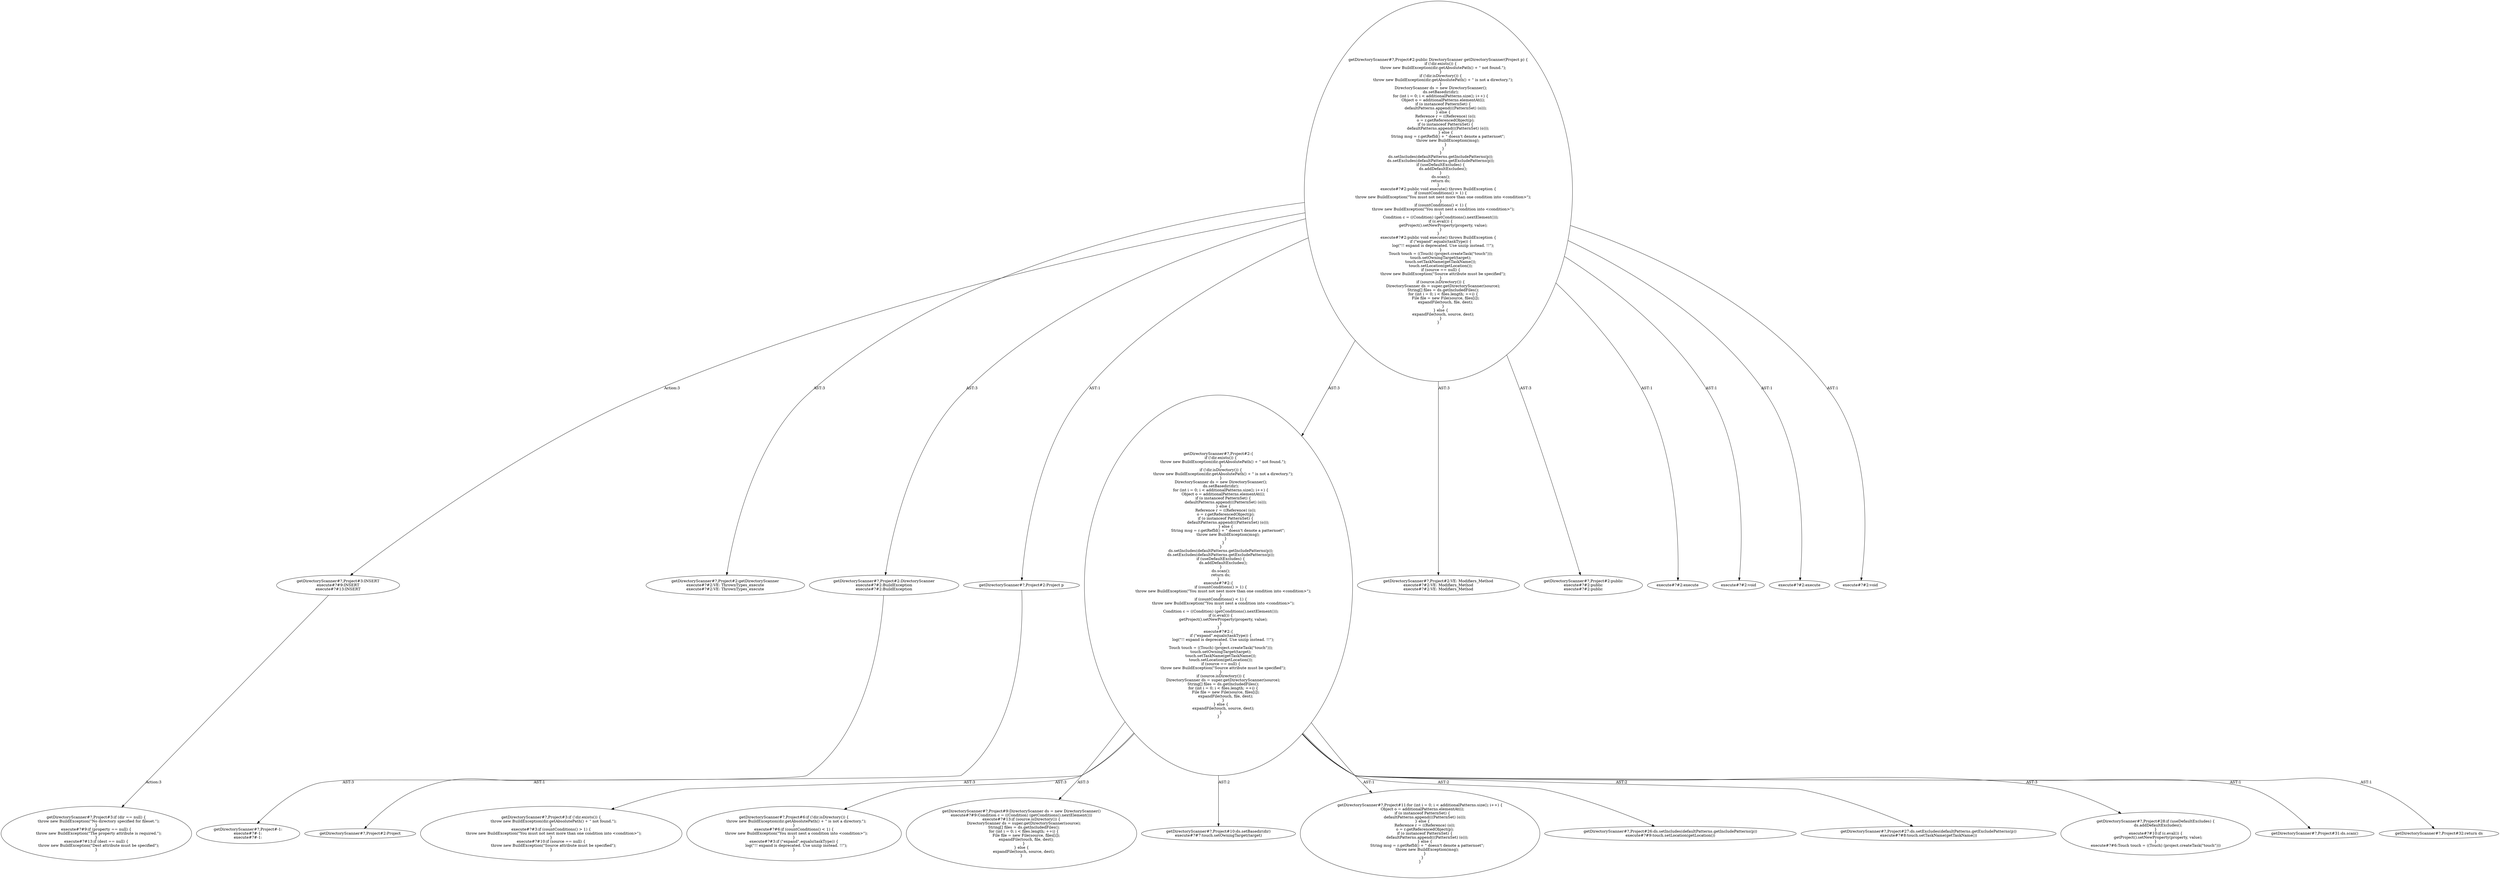 digraph "Pattern" {
0 [label="getDirectoryScanner#?,Project#3:INSERT
execute#?#9:INSERT
execute#?#13:INSERT" shape=ellipse]
1 [label="getDirectoryScanner#?,Project#2:public DirectoryScanner getDirectoryScanner(Project p) \{
    if (!dir.exists()) \{
        throw new BuildException(dir.getAbsolutePath() + \" not found.\");
    \}
    if (!dir.isDirectory()) \{
        throw new BuildException(dir.getAbsolutePath() + \" is not a directory.\");
    \}
    DirectoryScanner ds = new DirectoryScanner();
    ds.setBasedir(dir);
    for (int i = 0; i < additionalPatterns.size(); i++) \{
        Object o = additionalPatterns.elementAt(i);
        if (o instanceof PatternSet) \{
            defaultPatterns.append(((PatternSet) (o)));
        \} else \{
            Reference r = ((Reference) (o));
            o = r.getReferencedObject(p);
            if (o instanceof PatternSet) \{
                defaultPatterns.append(((PatternSet) (o)));
            \} else \{
                String msg = r.getRefId() + \" doesn\'t denote a patternset\";
                throw new BuildException(msg);
            \}
        \}
    \}
    ds.setIncludes(defaultPatterns.getIncludePatterns(p));
    ds.setExcludes(defaultPatterns.getExcludePatterns(p));
    if (useDefaultExcludes) \{
        ds.addDefaultExcludes();
    \}
    ds.scan();
    return ds;
\}
execute#?#2:public void execute() throws BuildException \{
    if (countConditions() > 1) \{
        throw new BuildException(\"You must not nest more than one condition into <condition>\");
    \}
    if (countConditions() < 1) \{
        throw new BuildException(\"You must nest a condition into <condition>\");
    \}
    Condition c = ((Condition) (getConditions().nextElement()));
    if (c.eval()) \{
        getProject().setNewProperty(property, value);
    \}
\}
execute#?#2:public void execute() throws BuildException \{
    if (\"expand\".equals(taskType)) \{
        log(\"!! expand is deprecated. Use unzip instead. !!\");
    \}
    Touch touch = ((Touch) (project.createTask(\"touch\")));
    touch.setOwningTarget(target);
    touch.setTaskName(getTaskName());
    touch.setLocation(getLocation());
    if (source == null) \{
        throw new BuildException(\"Source attribute must be specified\");
    \}
    if (source.isDirectory()) \{
        DirectoryScanner ds = super.getDirectoryScanner(source);
        String[] files = ds.getIncludedFiles();
        for (int i = 0; i < files.length; ++i) \{
            File file = new File(source, files[i]);
            expandFile(touch, file, dest);
        \}
    \} else \{
        expandFile(touch, source, dest);
    \}
\}" shape=ellipse]
2 [label="getDirectoryScanner#?,Project#2:getDirectoryScanner
execute#?#2:VE: ThrownTypes_execute
execute#?#2:VE: ThrownTypes_execute" shape=ellipse]
3 [label="getDirectoryScanner#?,Project#2:DirectoryScanner
execute#?#2:BuildException
execute#?#2:BuildException" shape=ellipse]
4 [label="getDirectoryScanner#?,Project#-1:
execute#?#-1:
execute#?#-1:" shape=ellipse]
5 [label="getDirectoryScanner#?,Project#2:Project p" shape=ellipse]
6 [label="getDirectoryScanner#?,Project#2:Project" shape=ellipse]
7 [label="getDirectoryScanner#?,Project#2:\{
    if (!dir.exists()) \{
        throw new BuildException(dir.getAbsolutePath() + \" not found.\");
    \}
    if (!dir.isDirectory()) \{
        throw new BuildException(dir.getAbsolutePath() + \" is not a directory.\");
    \}
    DirectoryScanner ds = new DirectoryScanner();
    ds.setBasedir(dir);
    for (int i = 0; i < additionalPatterns.size(); i++) \{
        Object o = additionalPatterns.elementAt(i);
        if (o instanceof PatternSet) \{
            defaultPatterns.append(((PatternSet) (o)));
        \} else \{
            Reference r = ((Reference) (o));
            o = r.getReferencedObject(p);
            if (o instanceof PatternSet) \{
                defaultPatterns.append(((PatternSet) (o)));
            \} else \{
                String msg = r.getRefId() + \" doesn\'t denote a patternset\";
                throw new BuildException(msg);
            \}
        \}
    \}
    ds.setIncludes(defaultPatterns.getIncludePatterns(p));
    ds.setExcludes(defaultPatterns.getExcludePatterns(p));
    if (useDefaultExcludes) \{
        ds.addDefaultExcludes();
    \}
    ds.scan();
    return ds;
\}
execute#?#2:\{
    if (countConditions() > 1) \{
        throw new BuildException(\"You must not nest more than one condition into <condition>\");
    \}
    if (countConditions() < 1) \{
        throw new BuildException(\"You must nest a condition into <condition>\");
    \}
    Condition c = ((Condition) (getConditions().nextElement()));
    if (c.eval()) \{
        getProject().setNewProperty(property, value);
    \}
\}
execute#?#2:\{
    if (\"expand\".equals(taskType)) \{
        log(\"!! expand is deprecated. Use unzip instead. !!\");
    \}
    Touch touch = ((Touch) (project.createTask(\"touch\")));
    touch.setOwningTarget(target);
    touch.setTaskName(getTaskName());
    touch.setLocation(getLocation());
    if (source == null) \{
        throw new BuildException(\"Source attribute must be specified\");
    \}
    if (source.isDirectory()) \{
        DirectoryScanner ds = super.getDirectoryScanner(source);
        String[] files = ds.getIncludedFiles();
        for (int i = 0; i < files.length; ++i) \{
            File file = new File(source, files[i]);
            expandFile(touch, file, dest);
        \}
    \} else \{
        expandFile(touch, source, dest);
    \}
\}" shape=ellipse]
8 [label="getDirectoryScanner#?,Project#3:if (!dir.exists()) \{
    throw new BuildException(dir.getAbsolutePath() + \" not found.\");
\}
execute#?#3:if (countConditions() > 1) \{
    throw new BuildException(\"You must not nest more than one condition into <condition>\");
\}
execute#?#10:if (source == null) \{
    throw new BuildException(\"Source attribute must be specified\");
\}" shape=ellipse]
9 [label="getDirectoryScanner#?,Project#6:if (!dir.isDirectory()) \{
    throw new BuildException(dir.getAbsolutePath() + \" is not a directory.\");
\}
execute#?#6:if (countConditions() < 1) \{
    throw new BuildException(\"You must nest a condition into <condition>\");
\}
execute#?#3:if (\"expand\".equals(taskType)) \{
    log(\"!! expand is deprecated. Use unzip instead. !!\");
\}" shape=ellipse]
10 [label="getDirectoryScanner#?,Project#9:DirectoryScanner ds = new DirectoryScanner()
execute#?#9:Condition c = ((Condition) (getConditions().nextElement()))
execute#?#13:if (source.isDirectory()) \{
    DirectoryScanner ds = super.getDirectoryScanner(source);
    String[] files = ds.getIncludedFiles();
    for (int i = 0; i < files.length; ++i) \{
        File file = new File(source, files[i]);
        expandFile(touch, file, dest);
    \}
\} else \{
    expandFile(touch, source, dest);
\}" shape=ellipse]
11 [label="getDirectoryScanner#?,Project#10:ds.setBasedir(dir)
execute#?#7:touch.setOwningTarget(target)" shape=ellipse]
12 [label="getDirectoryScanner#?,Project#11:for (int i = 0; i < additionalPatterns.size(); i++) \{
    Object o = additionalPatterns.elementAt(i);
    if (o instanceof PatternSet) \{
        defaultPatterns.append(((PatternSet) (o)));
    \} else \{
        Reference r = ((Reference) (o));
        o = r.getReferencedObject(p);
        if (o instanceof PatternSet) \{
            defaultPatterns.append(((PatternSet) (o)));
        \} else \{
            String msg = r.getRefId() + \" doesn\'t denote a patternset\";
            throw new BuildException(msg);
        \}
    \}
\}" shape=ellipse]
13 [label="getDirectoryScanner#?,Project#26:ds.setIncludes(defaultPatterns.getIncludePatterns(p))
execute#?#9:touch.setLocation(getLocation())" shape=ellipse]
14 [label="getDirectoryScanner#?,Project#27:ds.setExcludes(defaultPatterns.getExcludePatterns(p))
execute#?#8:touch.setTaskName(getTaskName())" shape=ellipse]
15 [label="getDirectoryScanner#?,Project#28:if (useDefaultExcludes) \{
    ds.addDefaultExcludes();
\}
execute#?#10:if (c.eval()) \{
    getProject().setNewProperty(property, value);
\}
execute#?#6:Touch touch = ((Touch) (project.createTask(\"touch\")))" shape=ellipse]
16 [label="getDirectoryScanner#?,Project#31:ds.scan()" shape=ellipse]
17 [label="getDirectoryScanner#?,Project#32:return ds" shape=ellipse]
18 [label="getDirectoryScanner#?,Project#2:VE: Modifiers_Method
execute#?#2:VE: Modifiers_Method
execute#?#2:VE: Modifiers_Method" shape=ellipse]
19 [label="getDirectoryScanner#?,Project#2:public
execute#?#2:public
execute#?#2:public" shape=ellipse]
20 [label="getDirectoryScanner#?,Project#3:if (dir == null) \{
    throw new BuildException(\"No directory specified for fileset.\");
\}
execute#?#9:if (property == null) \{
    throw new BuildException(\"The property attribute is required.\");
\}
execute#?#13:if (dest == null) \{
    throw new BuildException(\"Dest attribute must be specified\");
\}" shape=ellipse]
21 [label="execute#?#2:execute" shape=ellipse]
22 [label="execute#?#2:void" shape=ellipse]
23 [label="execute#?#2:execute" shape=ellipse]
24 [label="execute#?#2:void" shape=ellipse]
0 -> 20 [label="Action:3"];
1 -> 0 [label="Action:3"];
1 -> 2 [label="AST:3"];
1 -> 3 [label="AST:3"];
1 -> 5 [label="AST:1"];
1 -> 7 [label="AST:3"];
1 -> 18 [label="AST:3"];
1 -> 19 [label="AST:3"];
1 -> 21 [label="AST:1"];
1 -> 22 [label="AST:1"];
1 -> 23 [label="AST:1"];
1 -> 24 [label="AST:1"];
3 -> 4 [label="AST:3"];
5 -> 6 [label="AST:1"];
7 -> 8 [label="AST:3"];
7 -> 9 [label="AST:3"];
7 -> 10 [label="AST:3"];
7 -> 11 [label="AST:2"];
7 -> 12 [label="AST:1"];
7 -> 13 [label="AST:2"];
7 -> 14 [label="AST:2"];
7 -> 15 [label="AST:3"];
7 -> 16 [label="AST:1"];
7 -> 17 [label="AST:1"];
}